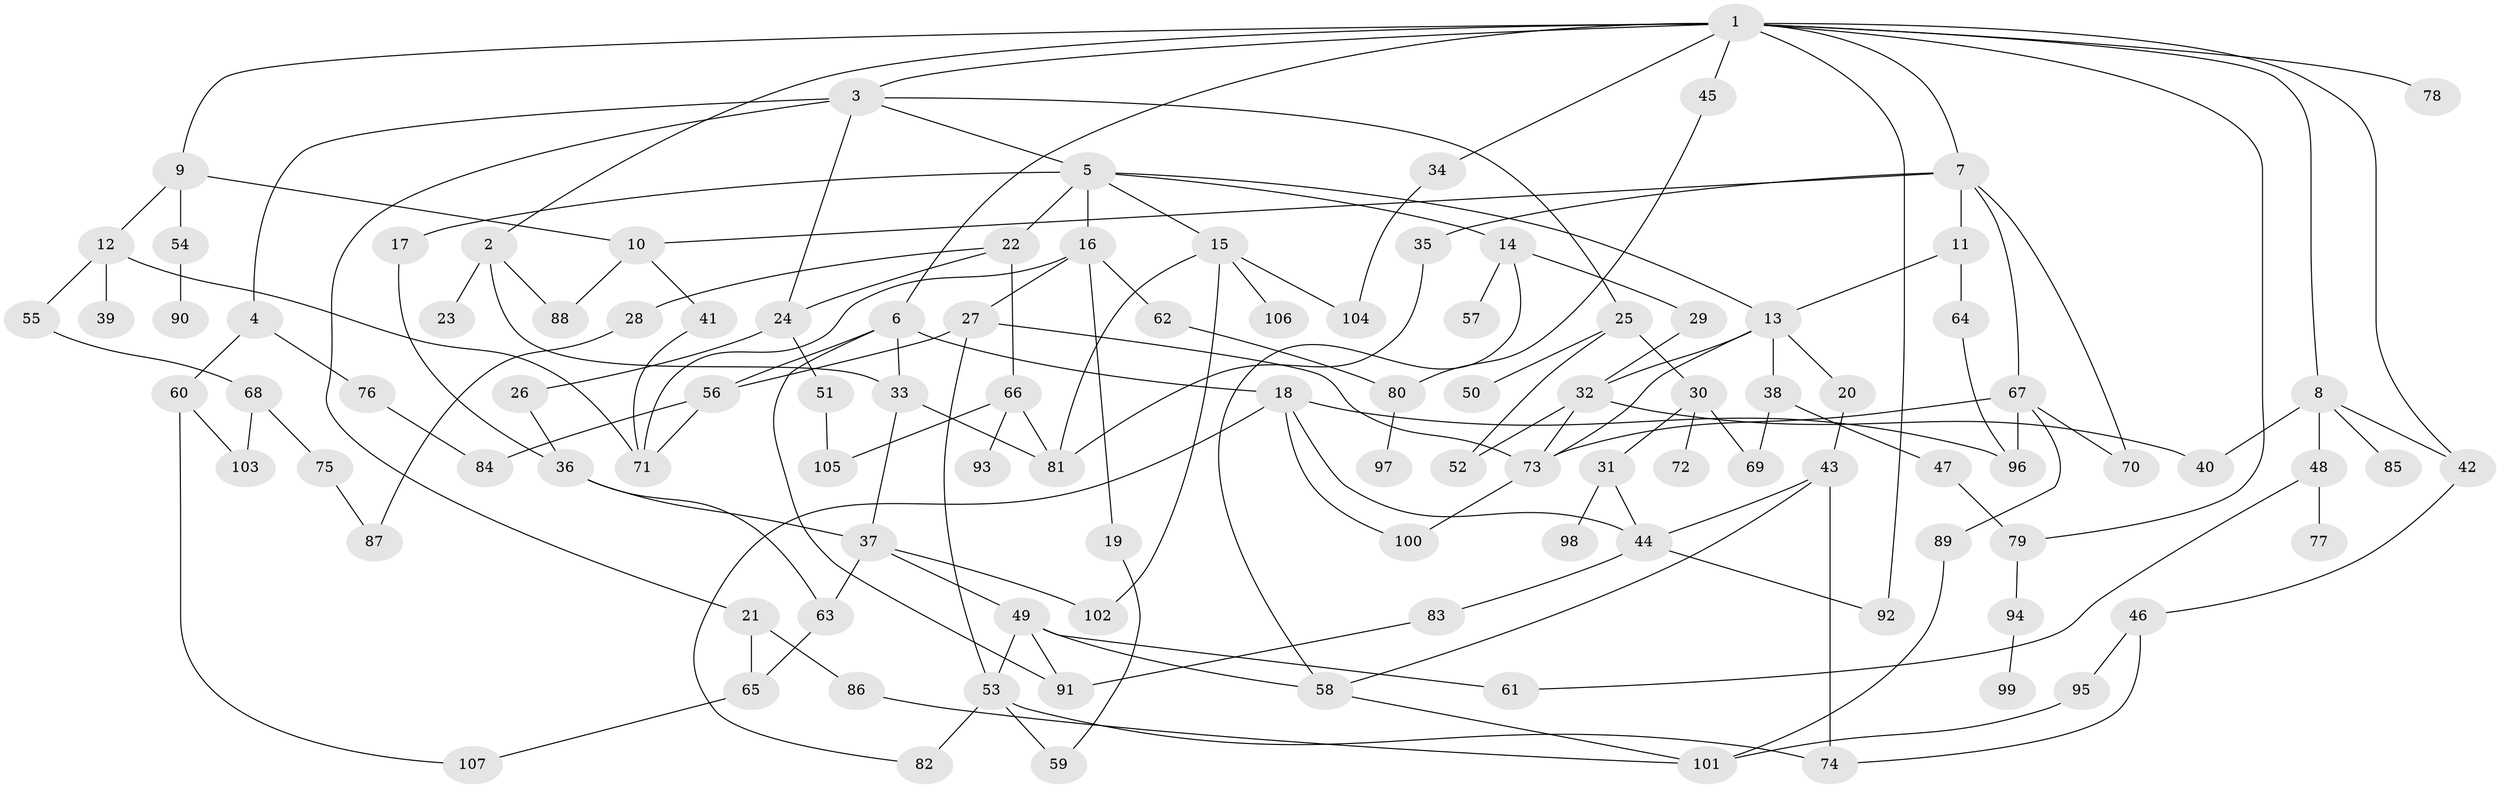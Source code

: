 // Generated by graph-tools (version 1.1) at 2025/00/03/09/25 03:00:56]
// undirected, 107 vertices, 159 edges
graph export_dot {
graph [start="1"]
  node [color=gray90,style=filled];
  1;
  2;
  3;
  4;
  5;
  6;
  7;
  8;
  9;
  10;
  11;
  12;
  13;
  14;
  15;
  16;
  17;
  18;
  19;
  20;
  21;
  22;
  23;
  24;
  25;
  26;
  27;
  28;
  29;
  30;
  31;
  32;
  33;
  34;
  35;
  36;
  37;
  38;
  39;
  40;
  41;
  42;
  43;
  44;
  45;
  46;
  47;
  48;
  49;
  50;
  51;
  52;
  53;
  54;
  55;
  56;
  57;
  58;
  59;
  60;
  61;
  62;
  63;
  64;
  65;
  66;
  67;
  68;
  69;
  70;
  71;
  72;
  73;
  74;
  75;
  76;
  77;
  78;
  79;
  80;
  81;
  82;
  83;
  84;
  85;
  86;
  87;
  88;
  89;
  90;
  91;
  92;
  93;
  94;
  95;
  96;
  97;
  98;
  99;
  100;
  101;
  102;
  103;
  104;
  105;
  106;
  107;
  1 -- 2;
  1 -- 3;
  1 -- 6;
  1 -- 7;
  1 -- 8;
  1 -- 9;
  1 -- 34;
  1 -- 45;
  1 -- 78;
  1 -- 42;
  1 -- 92;
  1 -- 79;
  2 -- 23;
  2 -- 88;
  2 -- 33;
  3 -- 4;
  3 -- 5;
  3 -- 21;
  3 -- 25;
  3 -- 24;
  4 -- 60;
  4 -- 76;
  5 -- 13;
  5 -- 14;
  5 -- 15;
  5 -- 16;
  5 -- 17;
  5 -- 22;
  6 -- 18;
  6 -- 33;
  6 -- 56;
  6 -- 91;
  7 -- 10;
  7 -- 11;
  7 -- 35;
  7 -- 67;
  7 -- 70;
  8 -- 42;
  8 -- 48;
  8 -- 85;
  8 -- 40;
  9 -- 12;
  9 -- 54;
  9 -- 10;
  10 -- 41;
  10 -- 88;
  11 -- 64;
  11 -- 13;
  12 -- 39;
  12 -- 55;
  12 -- 71;
  13 -- 20;
  13 -- 38;
  13 -- 73;
  13 -- 32;
  14 -- 29;
  14 -- 57;
  14 -- 58;
  15 -- 104;
  15 -- 106;
  15 -- 102;
  15 -- 81;
  16 -- 19;
  16 -- 27;
  16 -- 62;
  16 -- 71;
  17 -- 36;
  18 -- 44;
  18 -- 82;
  18 -- 96;
  18 -- 100;
  19 -- 59;
  20 -- 43;
  21 -- 86;
  21 -- 65;
  22 -- 24;
  22 -- 28;
  22 -- 66;
  24 -- 26;
  24 -- 51;
  25 -- 30;
  25 -- 50;
  25 -- 52;
  26 -- 36;
  27 -- 56;
  27 -- 53;
  27 -- 73;
  28 -- 87;
  29 -- 32;
  30 -- 31;
  30 -- 69;
  30 -- 72;
  31 -- 98;
  31 -- 44;
  32 -- 40;
  32 -- 52;
  32 -- 73;
  33 -- 37;
  33 -- 81;
  34 -- 104;
  35 -- 81;
  36 -- 37;
  36 -- 63;
  37 -- 49;
  37 -- 63;
  37 -- 102;
  38 -- 47;
  38 -- 69;
  41 -- 71;
  42 -- 46;
  43 -- 74;
  43 -- 44;
  43 -- 58;
  44 -- 83;
  44 -- 92;
  45 -- 80;
  46 -- 95;
  46 -- 74;
  47 -- 79;
  48 -- 77;
  48 -- 61;
  49 -- 53;
  49 -- 61;
  49 -- 91;
  49 -- 58;
  51 -- 105;
  53 -- 59;
  53 -- 74;
  53 -- 82;
  54 -- 90;
  55 -- 68;
  56 -- 84;
  56 -- 71;
  58 -- 101;
  60 -- 103;
  60 -- 107;
  62 -- 80;
  63 -- 65;
  64 -- 96;
  65 -- 107;
  66 -- 93;
  66 -- 105;
  66 -- 81;
  67 -- 89;
  67 -- 96;
  67 -- 73;
  67 -- 70;
  68 -- 75;
  68 -- 103;
  73 -- 100;
  75 -- 87;
  76 -- 84;
  79 -- 94;
  80 -- 97;
  83 -- 91;
  86 -- 101;
  89 -- 101;
  94 -- 99;
  95 -- 101;
}

